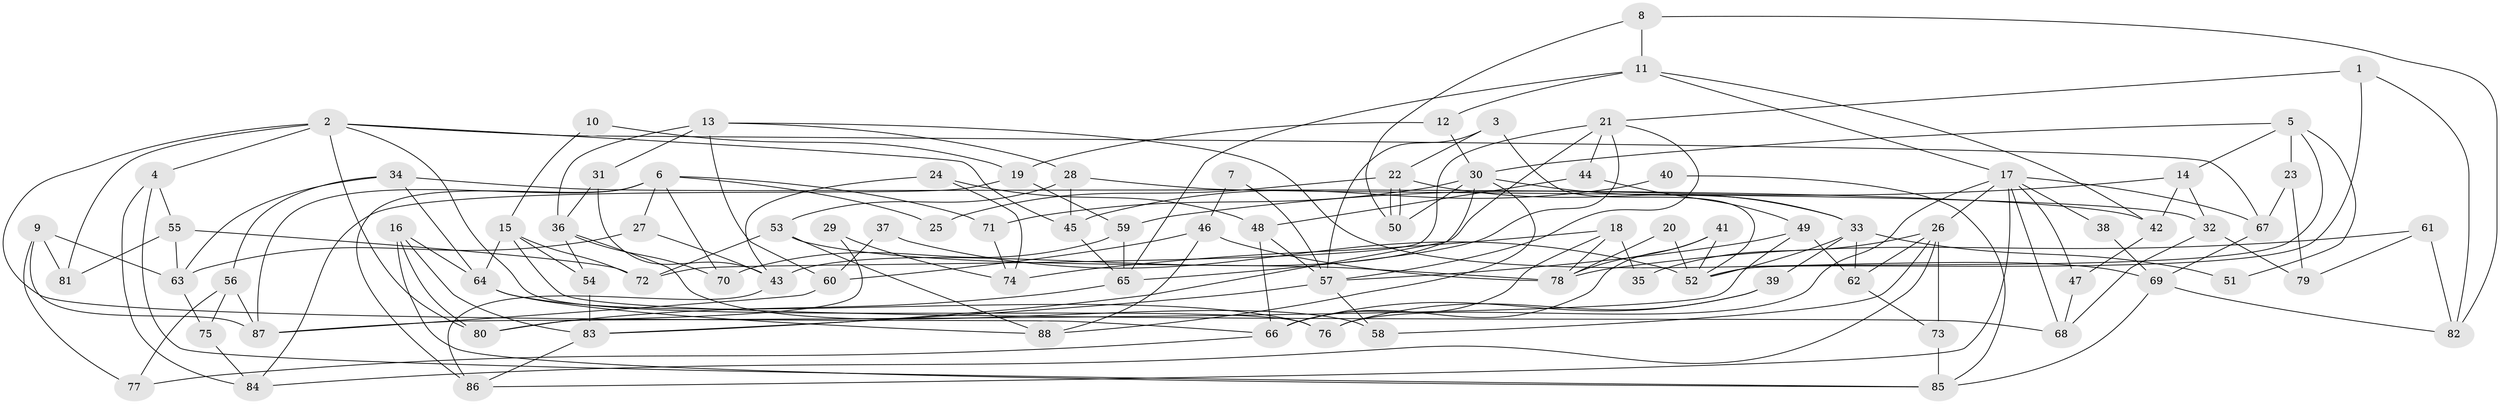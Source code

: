 // coarse degree distribution, {2: 0.1320754716981132, 5: 0.20754716981132076, 4: 0.20754716981132076, 6: 0.18867924528301888, 7: 0.1509433962264151, 8: 0.05660377358490566, 3: 0.05660377358490566}
// Generated by graph-tools (version 1.1) at 2025/37/03/04/25 23:37:14]
// undirected, 88 vertices, 176 edges
graph export_dot {
  node [color=gray90,style=filled];
  1;
  2;
  3;
  4;
  5;
  6;
  7;
  8;
  9;
  10;
  11;
  12;
  13;
  14;
  15;
  16;
  17;
  18;
  19;
  20;
  21;
  22;
  23;
  24;
  25;
  26;
  27;
  28;
  29;
  30;
  31;
  32;
  33;
  34;
  35;
  36;
  37;
  38;
  39;
  40;
  41;
  42;
  43;
  44;
  45;
  46;
  47;
  48;
  49;
  50;
  51;
  52;
  53;
  54;
  55;
  56;
  57;
  58;
  59;
  60;
  61;
  62;
  63;
  64;
  65;
  66;
  67;
  68;
  69;
  70;
  71;
  72;
  73;
  74;
  75;
  76;
  77;
  78;
  79;
  80;
  81;
  82;
  83;
  84;
  85;
  86;
  87;
  88;
  1 -- 52;
  1 -- 82;
  1 -- 21;
  2 -- 66;
  2 -- 4;
  2 -- 45;
  2 -- 67;
  2 -- 76;
  2 -- 80;
  2 -- 81;
  3 -- 57;
  3 -- 22;
  3 -- 52;
  4 -- 84;
  4 -- 55;
  4 -- 85;
  5 -- 23;
  5 -- 52;
  5 -- 14;
  5 -- 30;
  5 -- 51;
  6 -- 87;
  6 -- 86;
  6 -- 25;
  6 -- 27;
  6 -- 70;
  6 -- 71;
  7 -- 57;
  7 -- 46;
  8 -- 50;
  8 -- 11;
  8 -- 82;
  9 -- 87;
  9 -- 81;
  9 -- 63;
  9 -- 77;
  10 -- 19;
  10 -- 15;
  11 -- 65;
  11 -- 42;
  11 -- 12;
  11 -- 17;
  12 -- 30;
  12 -- 19;
  13 -- 31;
  13 -- 28;
  13 -- 36;
  13 -- 60;
  13 -- 69;
  14 -- 59;
  14 -- 32;
  14 -- 42;
  15 -- 64;
  15 -- 54;
  15 -- 68;
  15 -- 72;
  16 -- 80;
  16 -- 64;
  16 -- 83;
  16 -- 85;
  17 -- 67;
  17 -- 26;
  17 -- 38;
  17 -- 47;
  17 -- 68;
  17 -- 76;
  17 -- 86;
  18 -- 74;
  18 -- 66;
  18 -- 35;
  18 -- 78;
  19 -- 84;
  19 -- 59;
  20 -- 78;
  20 -- 52;
  21 -- 57;
  21 -- 43;
  21 -- 44;
  21 -- 65;
  21 -- 72;
  22 -- 33;
  22 -- 50;
  22 -- 50;
  22 -- 25;
  23 -- 79;
  23 -- 67;
  24 -- 48;
  24 -- 43;
  24 -- 74;
  26 -- 58;
  26 -- 35;
  26 -- 62;
  26 -- 73;
  26 -- 84;
  27 -- 63;
  27 -- 43;
  28 -- 53;
  28 -- 32;
  28 -- 45;
  29 -- 80;
  29 -- 74;
  30 -- 83;
  30 -- 33;
  30 -- 50;
  30 -- 71;
  30 -- 88;
  31 -- 36;
  31 -- 43;
  32 -- 68;
  32 -- 79;
  33 -- 62;
  33 -- 39;
  33 -- 51;
  33 -- 52;
  34 -- 42;
  34 -- 56;
  34 -- 63;
  34 -- 64;
  36 -- 70;
  36 -- 54;
  36 -- 58;
  37 -- 60;
  37 -- 52;
  38 -- 69;
  39 -- 76;
  39 -- 66;
  40 -- 85;
  40 -- 45;
  41 -- 52;
  41 -- 78;
  41 -- 66;
  42 -- 47;
  43 -- 86;
  44 -- 49;
  44 -- 48;
  45 -- 65;
  46 -- 78;
  46 -- 88;
  46 -- 60;
  47 -- 68;
  48 -- 66;
  48 -- 57;
  49 -- 62;
  49 -- 57;
  49 -- 87;
  53 -- 88;
  53 -- 72;
  53 -- 78;
  54 -- 83;
  55 -- 63;
  55 -- 72;
  55 -- 81;
  56 -- 77;
  56 -- 87;
  56 -- 75;
  57 -- 83;
  57 -- 58;
  59 -- 65;
  59 -- 70;
  60 -- 87;
  61 -- 82;
  61 -- 78;
  61 -- 79;
  62 -- 73;
  63 -- 75;
  64 -- 76;
  64 -- 88;
  65 -- 80;
  66 -- 77;
  67 -- 69;
  69 -- 85;
  69 -- 82;
  71 -- 74;
  73 -- 85;
  75 -- 84;
  83 -- 86;
}
